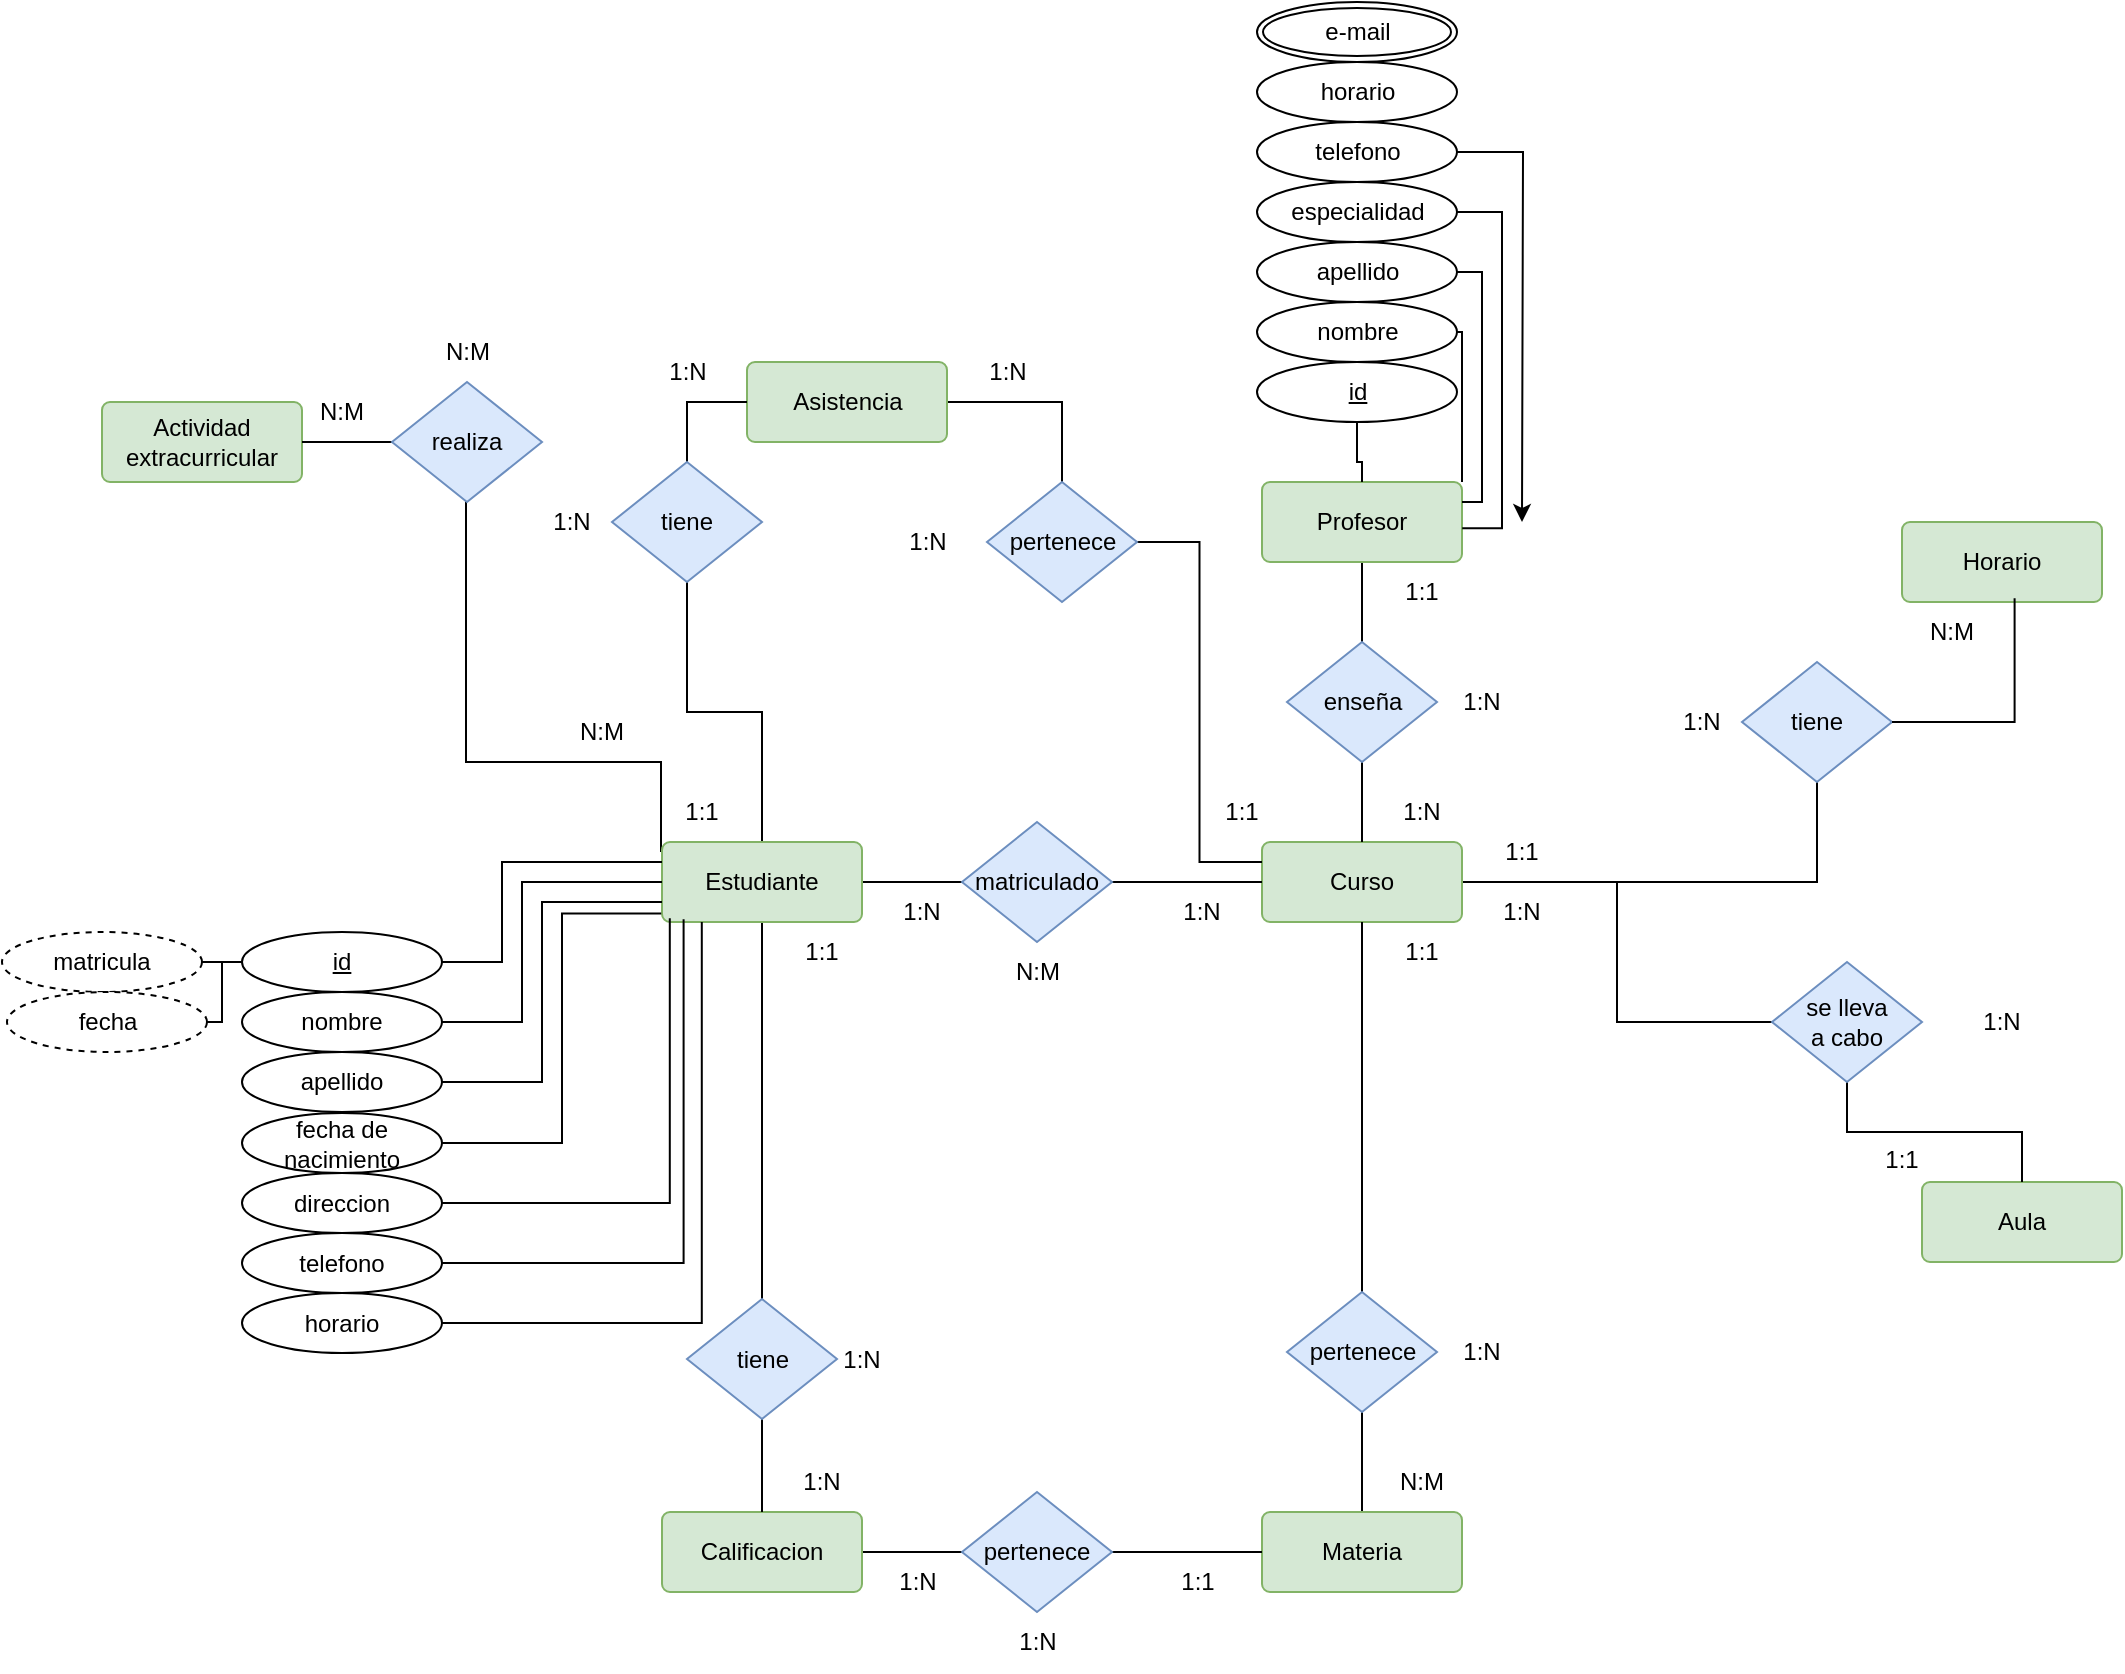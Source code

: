 <mxfile version="21.8.2" type="github">
  <diagram name="Página-1" id="Q0zMQ-xZ32Mi5YnVl1sj">
    <mxGraphModel dx="271" dy="1145" grid="1" gridSize="10" guides="1" tooltips="1" connect="1" arrows="1" fold="1" page="1" pageScale="1" pageWidth="1169" pageHeight="827" math="0" shadow="0">
      <root>
        <mxCell id="0" />
        <mxCell id="1" parent="0" />
        <mxCell id="ygTdehbAq-0x71xvV1Jb-32" style="edgeStyle=orthogonalEdgeStyle;rounded=0;orthogonalLoop=1;jettySize=auto;html=1;endArrow=none;endFill=0;" parent="1" source="ygTdehbAq-0x71xvV1Jb-1" target="ygTdehbAq-0x71xvV1Jb-18" edge="1">
          <mxGeometry relative="1" as="geometry" />
        </mxCell>
        <mxCell id="ygTdehbAq-0x71xvV1Jb-36" style="edgeStyle=orthogonalEdgeStyle;rounded=0;orthogonalLoop=1;jettySize=auto;html=1;endArrow=none;endFill=0;" parent="1" source="ygTdehbAq-0x71xvV1Jb-1" target="ygTdehbAq-0x71xvV1Jb-25" edge="1">
          <mxGeometry relative="1" as="geometry" />
        </mxCell>
        <mxCell id="ygTdehbAq-0x71xvV1Jb-38" style="edgeStyle=orthogonalEdgeStyle;rounded=0;orthogonalLoop=1;jettySize=auto;html=1;endArrow=none;endFill=0;" parent="1" source="ygTdehbAq-0x71xvV1Jb-1" target="ygTdehbAq-0x71xvV1Jb-23" edge="1">
          <mxGeometry relative="1" as="geometry" />
        </mxCell>
        <mxCell id="ygTdehbAq-0x71xvV1Jb-42" style="edgeStyle=orthogonalEdgeStyle;rounded=0;orthogonalLoop=1;jettySize=auto;html=1;endArrow=none;endFill=0;exitX=-0.005;exitY=0.125;exitDx=0;exitDy=0;exitPerimeter=0;" parent="1" source="ygTdehbAq-0x71xvV1Jb-1" target="ygTdehbAq-0x71xvV1Jb-27" edge="1">
          <mxGeometry relative="1" as="geometry">
            <Array as="points">
              <mxPoint x="340" y="260" />
              <mxPoint x="242" y="260" />
            </Array>
          </mxGeometry>
        </mxCell>
        <mxCell id="ygTdehbAq-0x71xvV1Jb-1" value="Estudiante" style="rounded=1;arcSize=10;whiteSpace=wrap;html=1;align=center;fillColor=#d5e8d4;strokeColor=#82b366;" parent="1" vertex="1">
          <mxGeometry x="340" y="300" width="100" height="40" as="geometry" />
        </mxCell>
        <mxCell id="ygTdehbAq-0x71xvV1Jb-44" style="edgeStyle=orthogonalEdgeStyle;rounded=0;orthogonalLoop=1;jettySize=auto;html=1;entryX=0;entryY=0.5;entryDx=0;entryDy=0;endArrow=none;endFill=0;" parent="1" source="ygTdehbAq-0x71xvV1Jb-2" target="ygTdehbAq-0x71xvV1Jb-21" edge="1">
          <mxGeometry relative="1" as="geometry" />
        </mxCell>
        <mxCell id="ygTdehbAq-0x71xvV1Jb-46" style="edgeStyle=orthogonalEdgeStyle;rounded=0;orthogonalLoop=1;jettySize=auto;html=1;endArrow=none;endFill=0;" parent="1" source="ygTdehbAq-0x71xvV1Jb-2" target="ygTdehbAq-0x71xvV1Jb-22" edge="1">
          <mxGeometry relative="1" as="geometry" />
        </mxCell>
        <mxCell id="ygTdehbAq-0x71xvV1Jb-2" value="Curso" style="rounded=1;arcSize=10;whiteSpace=wrap;html=1;align=center;fillColor=#d5e8d4;strokeColor=#82b366;" parent="1" vertex="1">
          <mxGeometry x="640" y="300" width="100" height="40" as="geometry" />
        </mxCell>
        <mxCell id="ygTdehbAq-0x71xvV1Jb-28" style="edgeStyle=orthogonalEdgeStyle;rounded=0;orthogonalLoop=1;jettySize=auto;html=1;entryX=0.5;entryY=0;entryDx=0;entryDy=0;endArrow=none;endFill=0;" parent="1" source="ygTdehbAq-0x71xvV1Jb-3" target="ygTdehbAq-0x71xvV1Jb-19" edge="1">
          <mxGeometry relative="1" as="geometry" />
        </mxCell>
        <mxCell id="ygTdehbAq-0x71xvV1Jb-3" value="Profesor" style="rounded=1;arcSize=10;whiteSpace=wrap;html=1;align=center;fillColor=#d5e8d4;strokeColor=#82b366;" parent="1" vertex="1">
          <mxGeometry x="640" y="120" width="100" height="40" as="geometry" />
        </mxCell>
        <mxCell id="ygTdehbAq-0x71xvV1Jb-4" value="Aula" style="rounded=1;arcSize=10;whiteSpace=wrap;html=1;align=center;fillColor=#d5e8d4;strokeColor=#82b366;" parent="1" vertex="1">
          <mxGeometry x="970" y="470" width="100" height="40" as="geometry" />
        </mxCell>
        <mxCell id="ygTdehbAq-0x71xvV1Jb-5" value="&lt;div&gt;Horario&lt;/div&gt;" style="rounded=1;arcSize=10;whiteSpace=wrap;html=1;align=center;fillColor=#d5e8d4;strokeColor=#82b366;" parent="1" vertex="1">
          <mxGeometry x="960" y="140" width="100" height="40" as="geometry" />
        </mxCell>
        <mxCell id="ygTdehbAq-0x71xvV1Jb-30" style="edgeStyle=orthogonalEdgeStyle;rounded=0;orthogonalLoop=1;jettySize=auto;html=1;endArrow=none;endFill=0;" parent="1" source="ygTdehbAq-0x71xvV1Jb-7" target="ygTdehbAq-0x71xvV1Jb-20" edge="1">
          <mxGeometry relative="1" as="geometry" />
        </mxCell>
        <mxCell id="ygTdehbAq-0x71xvV1Jb-7" value="&lt;div&gt;Materia&lt;/div&gt;" style="rounded=1;arcSize=10;whiteSpace=wrap;html=1;align=center;fillColor=#d5e8d4;strokeColor=#82b366;" parent="1" vertex="1">
          <mxGeometry x="640" y="635" width="100" height="40" as="geometry" />
        </mxCell>
        <mxCell id="ygTdehbAq-0x71xvV1Jb-40" style="edgeStyle=orthogonalEdgeStyle;rounded=0;orthogonalLoop=1;jettySize=auto;html=1;entryX=0;entryY=0.5;entryDx=0;entryDy=0;endArrow=none;endFill=0;" parent="1" source="ygTdehbAq-0x71xvV1Jb-8" target="ygTdehbAq-0x71xvV1Jb-24" edge="1">
          <mxGeometry relative="1" as="geometry" />
        </mxCell>
        <mxCell id="ygTdehbAq-0x71xvV1Jb-8" value="Calificacion" style="rounded=1;arcSize=10;whiteSpace=wrap;html=1;align=center;fillColor=#d5e8d4;strokeColor=#82b366;" parent="1" vertex="1">
          <mxGeometry x="340" y="635" width="100" height="40" as="geometry" />
        </mxCell>
        <mxCell id="ygTdehbAq-0x71xvV1Jb-34" style="edgeStyle=orthogonalEdgeStyle;rounded=0;orthogonalLoop=1;jettySize=auto;html=1;entryX=0.5;entryY=0;entryDx=0;entryDy=0;endArrow=none;endFill=0;" parent="1" source="ygTdehbAq-0x71xvV1Jb-9" target="ygTdehbAq-0x71xvV1Jb-26" edge="1">
          <mxGeometry relative="1" as="geometry" />
        </mxCell>
        <mxCell id="ygTdehbAq-0x71xvV1Jb-9" value="Asistencia" style="rounded=1;arcSize=10;whiteSpace=wrap;html=1;align=center;fillColor=#d5e8d4;strokeColor=#82b366;" parent="1" vertex="1">
          <mxGeometry x="382.5" y="60" width="100" height="40" as="geometry" />
        </mxCell>
        <mxCell id="ygTdehbAq-0x71xvV1Jb-10" value="Actividad extracurricular" style="rounded=1;arcSize=10;whiteSpace=wrap;html=1;align=center;fillColor=#d5e8d4;strokeColor=#82b366;" parent="1" vertex="1">
          <mxGeometry x="60" y="80" width="100" height="40" as="geometry" />
        </mxCell>
        <mxCell id="ygTdehbAq-0x71xvV1Jb-33" style="edgeStyle=orthogonalEdgeStyle;rounded=0;orthogonalLoop=1;jettySize=auto;html=1;endArrow=none;endFill=0;" parent="1" source="ygTdehbAq-0x71xvV1Jb-18" target="ygTdehbAq-0x71xvV1Jb-2" edge="1">
          <mxGeometry relative="1" as="geometry" />
        </mxCell>
        <mxCell id="ygTdehbAq-0x71xvV1Jb-18" value="matriculado" style="shape=rhombus;perimeter=rhombusPerimeter;whiteSpace=wrap;html=1;align=center;fillColor=#dae8fc;strokeColor=#6c8ebf;" parent="1" vertex="1">
          <mxGeometry x="490" y="290" width="75" height="60" as="geometry" />
        </mxCell>
        <mxCell id="ygTdehbAq-0x71xvV1Jb-29" style="edgeStyle=orthogonalEdgeStyle;rounded=0;orthogonalLoop=1;jettySize=auto;html=1;endArrow=none;endFill=0;" parent="1" source="ygTdehbAq-0x71xvV1Jb-19" target="ygTdehbAq-0x71xvV1Jb-2" edge="1">
          <mxGeometry relative="1" as="geometry" />
        </mxCell>
        <mxCell id="ygTdehbAq-0x71xvV1Jb-19" value="enseña" style="shape=rhombus;perimeter=rhombusPerimeter;whiteSpace=wrap;html=1;align=center;fillColor=#dae8fc;strokeColor=#6c8ebf;" parent="1" vertex="1">
          <mxGeometry x="652.5" y="200" width="75" height="60" as="geometry" />
        </mxCell>
        <mxCell id="ygTdehbAq-0x71xvV1Jb-31" style="edgeStyle=orthogonalEdgeStyle;rounded=0;orthogonalLoop=1;jettySize=auto;html=1;endArrow=none;endFill=0;" parent="1" source="ygTdehbAq-0x71xvV1Jb-20" target="ygTdehbAq-0x71xvV1Jb-2" edge="1">
          <mxGeometry relative="1" as="geometry" />
        </mxCell>
        <mxCell id="ygTdehbAq-0x71xvV1Jb-20" value="pertenece" style="shape=rhombus;perimeter=rhombusPerimeter;whiteSpace=wrap;html=1;align=center;fillColor=#dae8fc;strokeColor=#6c8ebf;" parent="1" vertex="1">
          <mxGeometry x="652.5" y="525" width="75" height="60" as="geometry" />
        </mxCell>
        <mxCell id="ygTdehbAq-0x71xvV1Jb-45" style="edgeStyle=orthogonalEdgeStyle;rounded=0;orthogonalLoop=1;jettySize=auto;html=1;endArrow=none;endFill=0;" parent="1" source="ygTdehbAq-0x71xvV1Jb-21" target="ygTdehbAq-0x71xvV1Jb-4" edge="1">
          <mxGeometry relative="1" as="geometry" />
        </mxCell>
        <mxCell id="ygTdehbAq-0x71xvV1Jb-21" value="&lt;div&gt;se lleva&lt;/div&gt;&lt;div&gt;a cabo&lt;br&gt;&lt;/div&gt;" style="shape=rhombus;perimeter=rhombusPerimeter;whiteSpace=wrap;html=1;align=center;fillColor=#dae8fc;strokeColor=#6c8ebf;" parent="1" vertex="1">
          <mxGeometry x="895" y="360" width="75" height="60" as="geometry" />
        </mxCell>
        <mxCell id="ygTdehbAq-0x71xvV1Jb-22" value="tiene" style="shape=rhombus;perimeter=rhombusPerimeter;whiteSpace=wrap;html=1;align=center;fillColor=#dae8fc;strokeColor=#6c8ebf;" parent="1" vertex="1">
          <mxGeometry x="880" y="210" width="75" height="60" as="geometry" />
        </mxCell>
        <mxCell id="ygTdehbAq-0x71xvV1Jb-39" style="edgeStyle=orthogonalEdgeStyle;rounded=0;orthogonalLoop=1;jettySize=auto;html=1;endArrow=none;endFill=0;" parent="1" source="ygTdehbAq-0x71xvV1Jb-23" target="ygTdehbAq-0x71xvV1Jb-8" edge="1">
          <mxGeometry relative="1" as="geometry" />
        </mxCell>
        <mxCell id="ygTdehbAq-0x71xvV1Jb-23" value="tiene" style="shape=rhombus;perimeter=rhombusPerimeter;whiteSpace=wrap;html=1;align=center;fillColor=#dae8fc;strokeColor=#6c8ebf;" parent="1" vertex="1">
          <mxGeometry x="352.5" y="528.5" width="75" height="60" as="geometry" />
        </mxCell>
        <mxCell id="ygTdehbAq-0x71xvV1Jb-41" style="edgeStyle=orthogonalEdgeStyle;rounded=0;orthogonalLoop=1;jettySize=auto;html=1;endArrow=none;endFill=0;" parent="1" source="ygTdehbAq-0x71xvV1Jb-24" target="ygTdehbAq-0x71xvV1Jb-7" edge="1">
          <mxGeometry relative="1" as="geometry" />
        </mxCell>
        <mxCell id="ygTdehbAq-0x71xvV1Jb-24" value="pertenece" style="shape=rhombus;perimeter=rhombusPerimeter;whiteSpace=wrap;html=1;align=center;fillColor=#dae8fc;strokeColor=#6c8ebf;" parent="1" vertex="1">
          <mxGeometry x="490" y="625" width="75" height="60" as="geometry" />
        </mxCell>
        <mxCell id="ygTdehbAq-0x71xvV1Jb-37" style="edgeStyle=orthogonalEdgeStyle;rounded=0;orthogonalLoop=1;jettySize=auto;html=1;entryX=0;entryY=0.5;entryDx=0;entryDy=0;endArrow=none;endFill=0;" parent="1" source="ygTdehbAq-0x71xvV1Jb-25" target="ygTdehbAq-0x71xvV1Jb-9" edge="1">
          <mxGeometry relative="1" as="geometry" />
        </mxCell>
        <mxCell id="ygTdehbAq-0x71xvV1Jb-25" value="tiene" style="shape=rhombus;perimeter=rhombusPerimeter;whiteSpace=wrap;html=1;align=center;fillColor=#dae8fc;strokeColor=#6c8ebf;" parent="1" vertex="1">
          <mxGeometry x="315" y="110" width="75" height="60" as="geometry" />
        </mxCell>
        <mxCell id="ygTdehbAq-0x71xvV1Jb-35" style="edgeStyle=orthogonalEdgeStyle;rounded=0;orthogonalLoop=1;jettySize=auto;html=1;entryX=0;entryY=0.25;entryDx=0;entryDy=0;endArrow=none;endFill=0;" parent="1" source="ygTdehbAq-0x71xvV1Jb-26" target="ygTdehbAq-0x71xvV1Jb-2" edge="1">
          <mxGeometry relative="1" as="geometry" />
        </mxCell>
        <mxCell id="ygTdehbAq-0x71xvV1Jb-26" value="pertenece" style="shape=rhombus;perimeter=rhombusPerimeter;whiteSpace=wrap;html=1;align=center;fillColor=#dae8fc;strokeColor=#6c8ebf;" parent="1" vertex="1">
          <mxGeometry x="502.5" y="120" width="75" height="60" as="geometry" />
        </mxCell>
        <mxCell id="ygTdehbAq-0x71xvV1Jb-43" style="edgeStyle=orthogonalEdgeStyle;rounded=0;orthogonalLoop=1;jettySize=auto;html=1;endArrow=none;endFill=0;" parent="1" source="ygTdehbAq-0x71xvV1Jb-27" target="ygTdehbAq-0x71xvV1Jb-10" edge="1">
          <mxGeometry relative="1" as="geometry" />
        </mxCell>
        <mxCell id="ygTdehbAq-0x71xvV1Jb-27" value="realiza" style="shape=rhombus;perimeter=rhombusPerimeter;whiteSpace=wrap;html=1;align=center;fillColor=#dae8fc;strokeColor=#6c8ebf;" parent="1" vertex="1">
          <mxGeometry x="205" y="70" width="75" height="60" as="geometry" />
        </mxCell>
        <mxCell id="ygTdehbAq-0x71xvV1Jb-48" style="edgeStyle=orthogonalEdgeStyle;rounded=0;orthogonalLoop=1;jettySize=auto;html=1;entryX=0.563;entryY=0.954;entryDx=0;entryDy=0;entryPerimeter=0;endArrow=none;endFill=0;" parent="1" source="ygTdehbAq-0x71xvV1Jb-22" target="ygTdehbAq-0x71xvV1Jb-5" edge="1">
          <mxGeometry relative="1" as="geometry" />
        </mxCell>
        <mxCell id="wBu6cXJQKfJ5ypFCMUhn-1" value="1:N" style="text;html=1;strokeColor=none;fillColor=none;align=center;verticalAlign=middle;whiteSpace=wrap;rounded=0;" vertex="1" parent="1">
          <mxGeometry x="580" y="320" width="60" height="30" as="geometry" />
        </mxCell>
        <mxCell id="wBu6cXJQKfJ5ypFCMUhn-2" value="1:N" style="text;html=1;strokeColor=none;fillColor=none;align=center;verticalAlign=middle;whiteSpace=wrap;rounded=0;" vertex="1" parent="1">
          <mxGeometry x="440" y="320" width="60" height="30" as="geometry" />
        </mxCell>
        <mxCell id="wBu6cXJQKfJ5ypFCMUhn-3" value="N:M" style="text;html=1;strokeColor=none;fillColor=none;align=center;verticalAlign=middle;whiteSpace=wrap;rounded=0;" vertex="1" parent="1">
          <mxGeometry x="497.5" y="350" width="60" height="30" as="geometry" />
        </mxCell>
        <mxCell id="wBu6cXJQKfJ5ypFCMUhn-4" value="1:N" style="text;html=1;strokeColor=none;fillColor=none;align=center;verticalAlign=middle;whiteSpace=wrap;rounded=0;" vertex="1" parent="1">
          <mxGeometry x="690" y="270" width="60" height="30" as="geometry" />
        </mxCell>
        <mxCell id="wBu6cXJQKfJ5ypFCMUhn-5" value="1:1" style="text;html=1;strokeColor=none;fillColor=none;align=center;verticalAlign=middle;whiteSpace=wrap;rounded=0;" vertex="1" parent="1">
          <mxGeometry x="690" y="160" width="60" height="30" as="geometry" />
        </mxCell>
        <mxCell id="wBu6cXJQKfJ5ypFCMUhn-6" value="1:N" style="text;html=1;strokeColor=none;fillColor=none;align=center;verticalAlign=middle;whiteSpace=wrap;rounded=0;" vertex="1" parent="1">
          <mxGeometry x="720" y="215" width="60" height="30" as="geometry" />
        </mxCell>
        <mxCell id="wBu6cXJQKfJ5ypFCMUhn-7" value="N:M" style="text;html=1;strokeColor=none;fillColor=none;align=center;verticalAlign=middle;whiteSpace=wrap;rounded=0;" vertex="1" parent="1">
          <mxGeometry x="690" y="605" width="60" height="30" as="geometry" />
        </mxCell>
        <mxCell id="wBu6cXJQKfJ5ypFCMUhn-8" value="1:1" style="text;html=1;strokeColor=none;fillColor=none;align=center;verticalAlign=middle;whiteSpace=wrap;rounded=0;" vertex="1" parent="1">
          <mxGeometry x="690" y="340" width="60" height="30" as="geometry" />
        </mxCell>
        <mxCell id="wBu6cXJQKfJ5ypFCMUhn-9" value="1:N" style="text;html=1;strokeColor=none;fillColor=none;align=center;verticalAlign=middle;whiteSpace=wrap;rounded=0;" vertex="1" parent="1">
          <mxGeometry x="720" y="540" width="60" height="30" as="geometry" />
        </mxCell>
        <mxCell id="wBu6cXJQKfJ5ypFCMUhn-10" value="N:M" style="text;html=1;strokeColor=none;fillColor=none;align=center;verticalAlign=middle;whiteSpace=wrap;rounded=0;" vertex="1" parent="1">
          <mxGeometry x="955" y="180" width="60" height="30" as="geometry" />
        </mxCell>
        <mxCell id="wBu6cXJQKfJ5ypFCMUhn-11" value="1:1" style="text;html=1;strokeColor=none;fillColor=none;align=center;verticalAlign=middle;whiteSpace=wrap;rounded=0;" vertex="1" parent="1">
          <mxGeometry x="740" y="290" width="60" height="30" as="geometry" />
        </mxCell>
        <mxCell id="wBu6cXJQKfJ5ypFCMUhn-12" value="1:N" style="text;html=1;strokeColor=none;fillColor=none;align=center;verticalAlign=middle;whiteSpace=wrap;rounded=0;" vertex="1" parent="1">
          <mxGeometry x="830" y="225" width="60" height="30" as="geometry" />
        </mxCell>
        <mxCell id="wBu6cXJQKfJ5ypFCMUhn-13" value="1:N" style="text;html=1;strokeColor=none;fillColor=none;align=center;verticalAlign=middle;whiteSpace=wrap;rounded=0;" vertex="1" parent="1">
          <mxGeometry x="390" y="605" width="60" height="30" as="geometry" />
        </mxCell>
        <mxCell id="wBu6cXJQKfJ5ypFCMUhn-14" value="1:1" style="text;html=1;strokeColor=none;fillColor=none;align=center;verticalAlign=middle;whiteSpace=wrap;rounded=0;" vertex="1" parent="1">
          <mxGeometry x="390" y="340" width="60" height="30" as="geometry" />
        </mxCell>
        <mxCell id="wBu6cXJQKfJ5ypFCMUhn-15" value="1:1" style="text;html=1;strokeColor=none;fillColor=none;align=center;verticalAlign=middle;whiteSpace=wrap;rounded=0;" vertex="1" parent="1">
          <mxGeometry x="577.5" y="655" width="60" height="30" as="geometry" />
        </mxCell>
        <mxCell id="wBu6cXJQKfJ5ypFCMUhn-16" value="1:N" style="text;html=1;strokeColor=none;fillColor=none;align=center;verticalAlign=middle;whiteSpace=wrap;rounded=0;" vertex="1" parent="1">
          <mxGeometry x="410" y="543.5" width="60" height="30" as="geometry" />
        </mxCell>
        <mxCell id="wBu6cXJQKfJ5ypFCMUhn-17" value="1:N" style="text;html=1;strokeColor=none;fillColor=none;align=center;verticalAlign=middle;whiteSpace=wrap;rounded=0;" vertex="1" parent="1">
          <mxGeometry x="497.5" y="685" width="60" height="30" as="geometry" />
        </mxCell>
        <mxCell id="wBu6cXJQKfJ5ypFCMUhn-18" value="1:N" style="text;html=1;strokeColor=none;fillColor=none;align=center;verticalAlign=middle;whiteSpace=wrap;rounded=0;" vertex="1" parent="1">
          <mxGeometry x="437.5" y="655" width="60" height="30" as="geometry" />
        </mxCell>
        <mxCell id="wBu6cXJQKfJ5ypFCMUhn-19" value="1:N" style="text;html=1;strokeColor=none;fillColor=none;align=center;verticalAlign=middle;whiteSpace=wrap;rounded=0;" vertex="1" parent="1">
          <mxGeometry x="322.5" y="50" width="60" height="30" as="geometry" />
        </mxCell>
        <mxCell id="wBu6cXJQKfJ5ypFCMUhn-20" value="1:N" style="text;html=1;strokeColor=none;fillColor=none;align=center;verticalAlign=middle;whiteSpace=wrap;rounded=0;" vertex="1" parent="1">
          <mxGeometry x="482.5" y="50" width="60" height="30" as="geometry" />
        </mxCell>
        <mxCell id="wBu6cXJQKfJ5ypFCMUhn-21" value="1:1" style="text;html=1;strokeColor=none;fillColor=none;align=center;verticalAlign=middle;whiteSpace=wrap;rounded=0;" vertex="1" parent="1">
          <mxGeometry x="330" y="270" width="60" height="30" as="geometry" />
        </mxCell>
        <mxCell id="wBu6cXJQKfJ5ypFCMUhn-22" value="1:1" style="text;html=1;strokeColor=none;fillColor=none;align=center;verticalAlign=middle;whiteSpace=wrap;rounded=0;" vertex="1" parent="1">
          <mxGeometry x="600" y="270" width="60" height="30" as="geometry" />
        </mxCell>
        <mxCell id="wBu6cXJQKfJ5ypFCMUhn-23" value="1:N" style="text;html=1;strokeColor=none;fillColor=none;align=center;verticalAlign=middle;whiteSpace=wrap;rounded=0;" vertex="1" parent="1">
          <mxGeometry x="265" y="125" width="60" height="30" as="geometry" />
        </mxCell>
        <mxCell id="wBu6cXJQKfJ5ypFCMUhn-24" value="1:N" style="text;html=1;strokeColor=none;fillColor=none;align=center;verticalAlign=middle;whiteSpace=wrap;rounded=0;" vertex="1" parent="1">
          <mxGeometry x="442.5" y="135" width="60" height="30" as="geometry" />
        </mxCell>
        <mxCell id="wBu6cXJQKfJ5ypFCMUhn-25" value="N:M" style="text;html=1;strokeColor=none;fillColor=none;align=center;verticalAlign=middle;whiteSpace=wrap;rounded=0;" vertex="1" parent="1">
          <mxGeometry x="150" y="70" width="60" height="30" as="geometry" />
        </mxCell>
        <mxCell id="wBu6cXJQKfJ5ypFCMUhn-26" value="N:M" style="text;html=1;strokeColor=none;fillColor=none;align=center;verticalAlign=middle;whiteSpace=wrap;rounded=0;" vertex="1" parent="1">
          <mxGeometry x="280" y="230" width="60" height="30" as="geometry" />
        </mxCell>
        <mxCell id="wBu6cXJQKfJ5ypFCMUhn-27" value="N:M" style="text;html=1;strokeColor=none;fillColor=none;align=center;verticalAlign=middle;whiteSpace=wrap;rounded=0;" vertex="1" parent="1">
          <mxGeometry x="212.5" y="40" width="60" height="30" as="geometry" />
        </mxCell>
        <mxCell id="wBu6cXJQKfJ5ypFCMUhn-29" value="1:1" style="text;html=1;strokeColor=none;fillColor=none;align=center;verticalAlign=middle;whiteSpace=wrap;rounded=0;" vertex="1" parent="1">
          <mxGeometry x="930" y="443.5" width="60" height="30" as="geometry" />
        </mxCell>
        <mxCell id="wBu6cXJQKfJ5ypFCMUhn-30" value="1:N" style="text;html=1;strokeColor=none;fillColor=none;align=center;verticalAlign=middle;whiteSpace=wrap;rounded=0;" vertex="1" parent="1">
          <mxGeometry x="740" y="320" width="60" height="30" as="geometry" />
        </mxCell>
        <mxCell id="wBu6cXJQKfJ5ypFCMUhn-31" value="1:N" style="text;html=1;strokeColor=none;fillColor=none;align=center;verticalAlign=middle;whiteSpace=wrap;rounded=0;" vertex="1" parent="1">
          <mxGeometry x="980" y="375" width="60" height="30" as="geometry" />
        </mxCell>
        <mxCell id="wBu6cXJQKfJ5ypFCMUhn-40" style="edgeStyle=orthogonalEdgeStyle;rounded=0;orthogonalLoop=1;jettySize=auto;html=1;entryX=0;entryY=0.25;entryDx=0;entryDy=0;endArrow=none;endFill=0;" edge="1" parent="1" source="wBu6cXJQKfJ5ypFCMUhn-32" target="ygTdehbAq-0x71xvV1Jb-1">
          <mxGeometry relative="1" as="geometry">
            <Array as="points">
              <mxPoint x="260" y="360" />
              <mxPoint x="260" y="310" />
            </Array>
          </mxGeometry>
        </mxCell>
        <mxCell id="wBu6cXJQKfJ5ypFCMUhn-32" value="id" style="ellipse;whiteSpace=wrap;html=1;align=center;fontStyle=4;" vertex="1" parent="1">
          <mxGeometry x="130" y="345" width="100" height="30" as="geometry" />
        </mxCell>
        <mxCell id="wBu6cXJQKfJ5ypFCMUhn-43" style="edgeStyle=orthogonalEdgeStyle;rounded=0;orthogonalLoop=1;jettySize=auto;html=1;entryX=0;entryY=0.5;entryDx=0;entryDy=0;endArrow=none;endFill=0;" edge="1" parent="1" source="wBu6cXJQKfJ5ypFCMUhn-33" target="ygTdehbAq-0x71xvV1Jb-1">
          <mxGeometry relative="1" as="geometry">
            <Array as="points">
              <mxPoint x="270" y="390" />
              <mxPoint x="270" y="320" />
            </Array>
          </mxGeometry>
        </mxCell>
        <mxCell id="wBu6cXJQKfJ5ypFCMUhn-33" value="nombre" style="ellipse;whiteSpace=wrap;html=1;align=center;" vertex="1" parent="1">
          <mxGeometry x="130" y="375" width="100" height="30" as="geometry" />
        </mxCell>
        <mxCell id="wBu6cXJQKfJ5ypFCMUhn-54" style="edgeStyle=orthogonalEdgeStyle;rounded=0;orthogonalLoop=1;jettySize=auto;html=1;entryX=-0.004;entryY=0.893;entryDx=0;entryDy=0;endArrow=none;endFill=0;entryPerimeter=0;" edge="1" parent="1" source="wBu6cXJQKfJ5ypFCMUhn-34" target="ygTdehbAq-0x71xvV1Jb-1">
          <mxGeometry relative="1" as="geometry">
            <Array as="points">
              <mxPoint x="290" y="451" />
              <mxPoint x="290" y="336" />
            </Array>
          </mxGeometry>
        </mxCell>
        <mxCell id="wBu6cXJQKfJ5ypFCMUhn-34" value="fecha de nacimiento" style="ellipse;whiteSpace=wrap;html=1;align=center;" vertex="1" parent="1">
          <mxGeometry x="130" y="435.5" width="100" height="30" as="geometry" />
        </mxCell>
        <mxCell id="wBu6cXJQKfJ5ypFCMUhn-35" value="direccion" style="ellipse;whiteSpace=wrap;html=1;align=center;" vertex="1" parent="1">
          <mxGeometry x="130" y="465.5" width="100" height="30" as="geometry" />
        </mxCell>
        <mxCell id="wBu6cXJQKfJ5ypFCMUhn-36" value="telefono" style="ellipse;whiteSpace=wrap;html=1;align=center;" vertex="1" parent="1">
          <mxGeometry x="130" y="495.5" width="100" height="30" as="geometry" />
        </mxCell>
        <mxCell id="wBu6cXJQKfJ5ypFCMUhn-37" value="horario" style="ellipse;whiteSpace=wrap;html=1;align=center;" vertex="1" parent="1">
          <mxGeometry x="130" y="525.5" width="100" height="30" as="geometry" />
        </mxCell>
        <mxCell id="wBu6cXJQKfJ5ypFCMUhn-49" style="edgeStyle=orthogonalEdgeStyle;rounded=0;orthogonalLoop=1;jettySize=auto;html=1;entryX=0;entryY=0.5;entryDx=0;entryDy=0;endArrow=none;endFill=0;" edge="1" parent="1" source="wBu6cXJQKfJ5ypFCMUhn-38" target="wBu6cXJQKfJ5ypFCMUhn-32">
          <mxGeometry relative="1" as="geometry" />
        </mxCell>
        <mxCell id="wBu6cXJQKfJ5ypFCMUhn-38" value="matricula" style="ellipse;whiteSpace=wrap;html=1;align=center;dashed=1;" vertex="1" parent="1">
          <mxGeometry x="10" y="345" width="100" height="30" as="geometry" />
        </mxCell>
        <mxCell id="wBu6cXJQKfJ5ypFCMUhn-50" style="edgeStyle=orthogonalEdgeStyle;rounded=0;orthogonalLoop=1;jettySize=auto;html=1;entryX=0;entryY=0.5;entryDx=0;entryDy=0;endArrow=none;endFill=0;" edge="1" parent="1" source="wBu6cXJQKfJ5ypFCMUhn-39" target="wBu6cXJQKfJ5ypFCMUhn-32">
          <mxGeometry relative="1" as="geometry">
            <Array as="points">
              <mxPoint x="120" y="390" />
              <mxPoint x="120" y="360" />
            </Array>
          </mxGeometry>
        </mxCell>
        <mxCell id="wBu6cXJQKfJ5ypFCMUhn-39" value="fecha" style="ellipse;whiteSpace=wrap;html=1;align=center;dashed=1;" vertex="1" parent="1">
          <mxGeometry x="12.5" y="375" width="100" height="30" as="geometry" />
        </mxCell>
        <mxCell id="wBu6cXJQKfJ5ypFCMUhn-53" style="edgeStyle=orthogonalEdgeStyle;rounded=0;orthogonalLoop=1;jettySize=auto;html=1;entryX=0;entryY=0.75;entryDx=0;entryDy=0;endArrow=none;endFill=0;" edge="1" parent="1" source="wBu6cXJQKfJ5ypFCMUhn-52" target="ygTdehbAq-0x71xvV1Jb-1">
          <mxGeometry relative="1" as="geometry">
            <Array as="points">
              <mxPoint x="280" y="420" />
              <mxPoint x="280" y="330" />
            </Array>
          </mxGeometry>
        </mxCell>
        <mxCell id="wBu6cXJQKfJ5ypFCMUhn-52" value="apellido" style="ellipse;whiteSpace=wrap;html=1;align=center;" vertex="1" parent="1">
          <mxGeometry x="130" y="405" width="100" height="30" as="geometry" />
        </mxCell>
        <mxCell id="wBu6cXJQKfJ5ypFCMUhn-55" style="edgeStyle=orthogonalEdgeStyle;rounded=0;orthogonalLoop=1;jettySize=auto;html=1;entryX=0.039;entryY=0.953;entryDx=0;entryDy=0;entryPerimeter=0;endArrow=none;endFill=0;" edge="1" parent="1" source="wBu6cXJQKfJ5ypFCMUhn-35" target="ygTdehbAq-0x71xvV1Jb-1">
          <mxGeometry relative="1" as="geometry" />
        </mxCell>
        <mxCell id="wBu6cXJQKfJ5ypFCMUhn-56" style="edgeStyle=orthogonalEdgeStyle;rounded=0;orthogonalLoop=1;jettySize=auto;html=1;entryX=0.108;entryY=0.967;entryDx=0;entryDy=0;entryPerimeter=0;endArrow=none;endFill=0;" edge="1" parent="1" source="wBu6cXJQKfJ5ypFCMUhn-36" target="ygTdehbAq-0x71xvV1Jb-1">
          <mxGeometry relative="1" as="geometry" />
        </mxCell>
        <mxCell id="wBu6cXJQKfJ5ypFCMUhn-57" style="edgeStyle=orthogonalEdgeStyle;rounded=0;orthogonalLoop=1;jettySize=auto;html=1;entryX=0.199;entryY=1;entryDx=0;entryDy=0;entryPerimeter=0;endArrow=none;endFill=0;" edge="1" parent="1" source="wBu6cXJQKfJ5ypFCMUhn-37" target="ygTdehbAq-0x71xvV1Jb-1">
          <mxGeometry relative="1" as="geometry" />
        </mxCell>
        <mxCell id="wBu6cXJQKfJ5ypFCMUhn-66" style="edgeStyle=orthogonalEdgeStyle;rounded=0;orthogonalLoop=1;jettySize=auto;html=1;entryX=0.5;entryY=0;entryDx=0;entryDy=0;endArrow=none;endFill=0;" edge="1" parent="1" source="wBu6cXJQKfJ5ypFCMUhn-58" target="ygTdehbAq-0x71xvV1Jb-3">
          <mxGeometry relative="1" as="geometry" />
        </mxCell>
        <mxCell id="wBu6cXJQKfJ5ypFCMUhn-58" value="id" style="ellipse;whiteSpace=wrap;html=1;align=center;fontStyle=4;" vertex="1" parent="1">
          <mxGeometry x="637.5" y="60" width="100" height="30" as="geometry" />
        </mxCell>
        <mxCell id="wBu6cXJQKfJ5ypFCMUhn-67" style="edgeStyle=orthogonalEdgeStyle;rounded=0;orthogonalLoop=1;jettySize=auto;html=1;endArrow=none;endFill=0;" edge="1" parent="1" source="wBu6cXJQKfJ5ypFCMUhn-59">
          <mxGeometry relative="1" as="geometry">
            <mxPoint x="740" y="120" as="targetPoint" />
            <Array as="points">
              <mxPoint x="740" y="45" />
            </Array>
          </mxGeometry>
        </mxCell>
        <mxCell id="wBu6cXJQKfJ5ypFCMUhn-59" value="nombre" style="ellipse;whiteSpace=wrap;html=1;align=center;" vertex="1" parent="1">
          <mxGeometry x="637.5" y="30" width="100" height="30" as="geometry" />
        </mxCell>
        <mxCell id="wBu6cXJQKfJ5ypFCMUhn-70" style="edgeStyle=orthogonalEdgeStyle;rounded=0;orthogonalLoop=1;jettySize=auto;html=1;" edge="1" parent="1" source="wBu6cXJQKfJ5ypFCMUhn-60">
          <mxGeometry relative="1" as="geometry">
            <mxPoint x="770" y="140" as="targetPoint" />
          </mxGeometry>
        </mxCell>
        <mxCell id="wBu6cXJQKfJ5ypFCMUhn-60" value="telefono" style="ellipse;whiteSpace=wrap;html=1;align=center;" vertex="1" parent="1">
          <mxGeometry x="637.5" y="-60" width="100" height="30" as="geometry" />
        </mxCell>
        <mxCell id="wBu6cXJQKfJ5ypFCMUhn-61" value="horario" style="ellipse;whiteSpace=wrap;html=1;align=center;" vertex="1" parent="1">
          <mxGeometry x="637.5" y="-90" width="100" height="30" as="geometry" />
        </mxCell>
        <mxCell id="wBu6cXJQKfJ5ypFCMUhn-68" style="edgeStyle=orthogonalEdgeStyle;rounded=0;orthogonalLoop=1;jettySize=auto;html=1;entryX=1;entryY=0.25;entryDx=0;entryDy=0;endArrow=none;endFill=0;exitX=1;exitY=0.5;exitDx=0;exitDy=0;" edge="1" parent="1" source="wBu6cXJQKfJ5ypFCMUhn-62" target="ygTdehbAq-0x71xvV1Jb-3">
          <mxGeometry relative="1" as="geometry">
            <Array as="points">
              <mxPoint x="750" y="15" />
              <mxPoint x="750" y="130" />
            </Array>
          </mxGeometry>
        </mxCell>
        <mxCell id="wBu6cXJQKfJ5ypFCMUhn-62" value="apellido" style="ellipse;whiteSpace=wrap;html=1;align=center;" vertex="1" parent="1">
          <mxGeometry x="637.5" width="100" height="30" as="geometry" />
        </mxCell>
        <mxCell id="wBu6cXJQKfJ5ypFCMUhn-63" value="especialidad" style="ellipse;whiteSpace=wrap;html=1;align=center;" vertex="1" parent="1">
          <mxGeometry x="637.5" y="-30" width="100" height="30" as="geometry" />
        </mxCell>
        <mxCell id="wBu6cXJQKfJ5ypFCMUhn-64" value="e-mail" style="ellipse;shape=doubleEllipse;margin=3;whiteSpace=wrap;html=1;align=center;" vertex="1" parent="1">
          <mxGeometry x="637.5" y="-120" width="100" height="30" as="geometry" />
        </mxCell>
        <mxCell id="wBu6cXJQKfJ5ypFCMUhn-69" style="edgeStyle=orthogonalEdgeStyle;rounded=0;orthogonalLoop=1;jettySize=auto;html=1;entryX=1.001;entryY=0.578;entryDx=0;entryDy=0;entryPerimeter=0;endArrow=none;endFill=0;" edge="1" parent="1" source="wBu6cXJQKfJ5ypFCMUhn-63" target="ygTdehbAq-0x71xvV1Jb-3">
          <mxGeometry relative="1" as="geometry">
            <Array as="points">
              <mxPoint x="760" y="-15" />
              <mxPoint x="760" y="143" />
            </Array>
          </mxGeometry>
        </mxCell>
      </root>
    </mxGraphModel>
  </diagram>
</mxfile>
